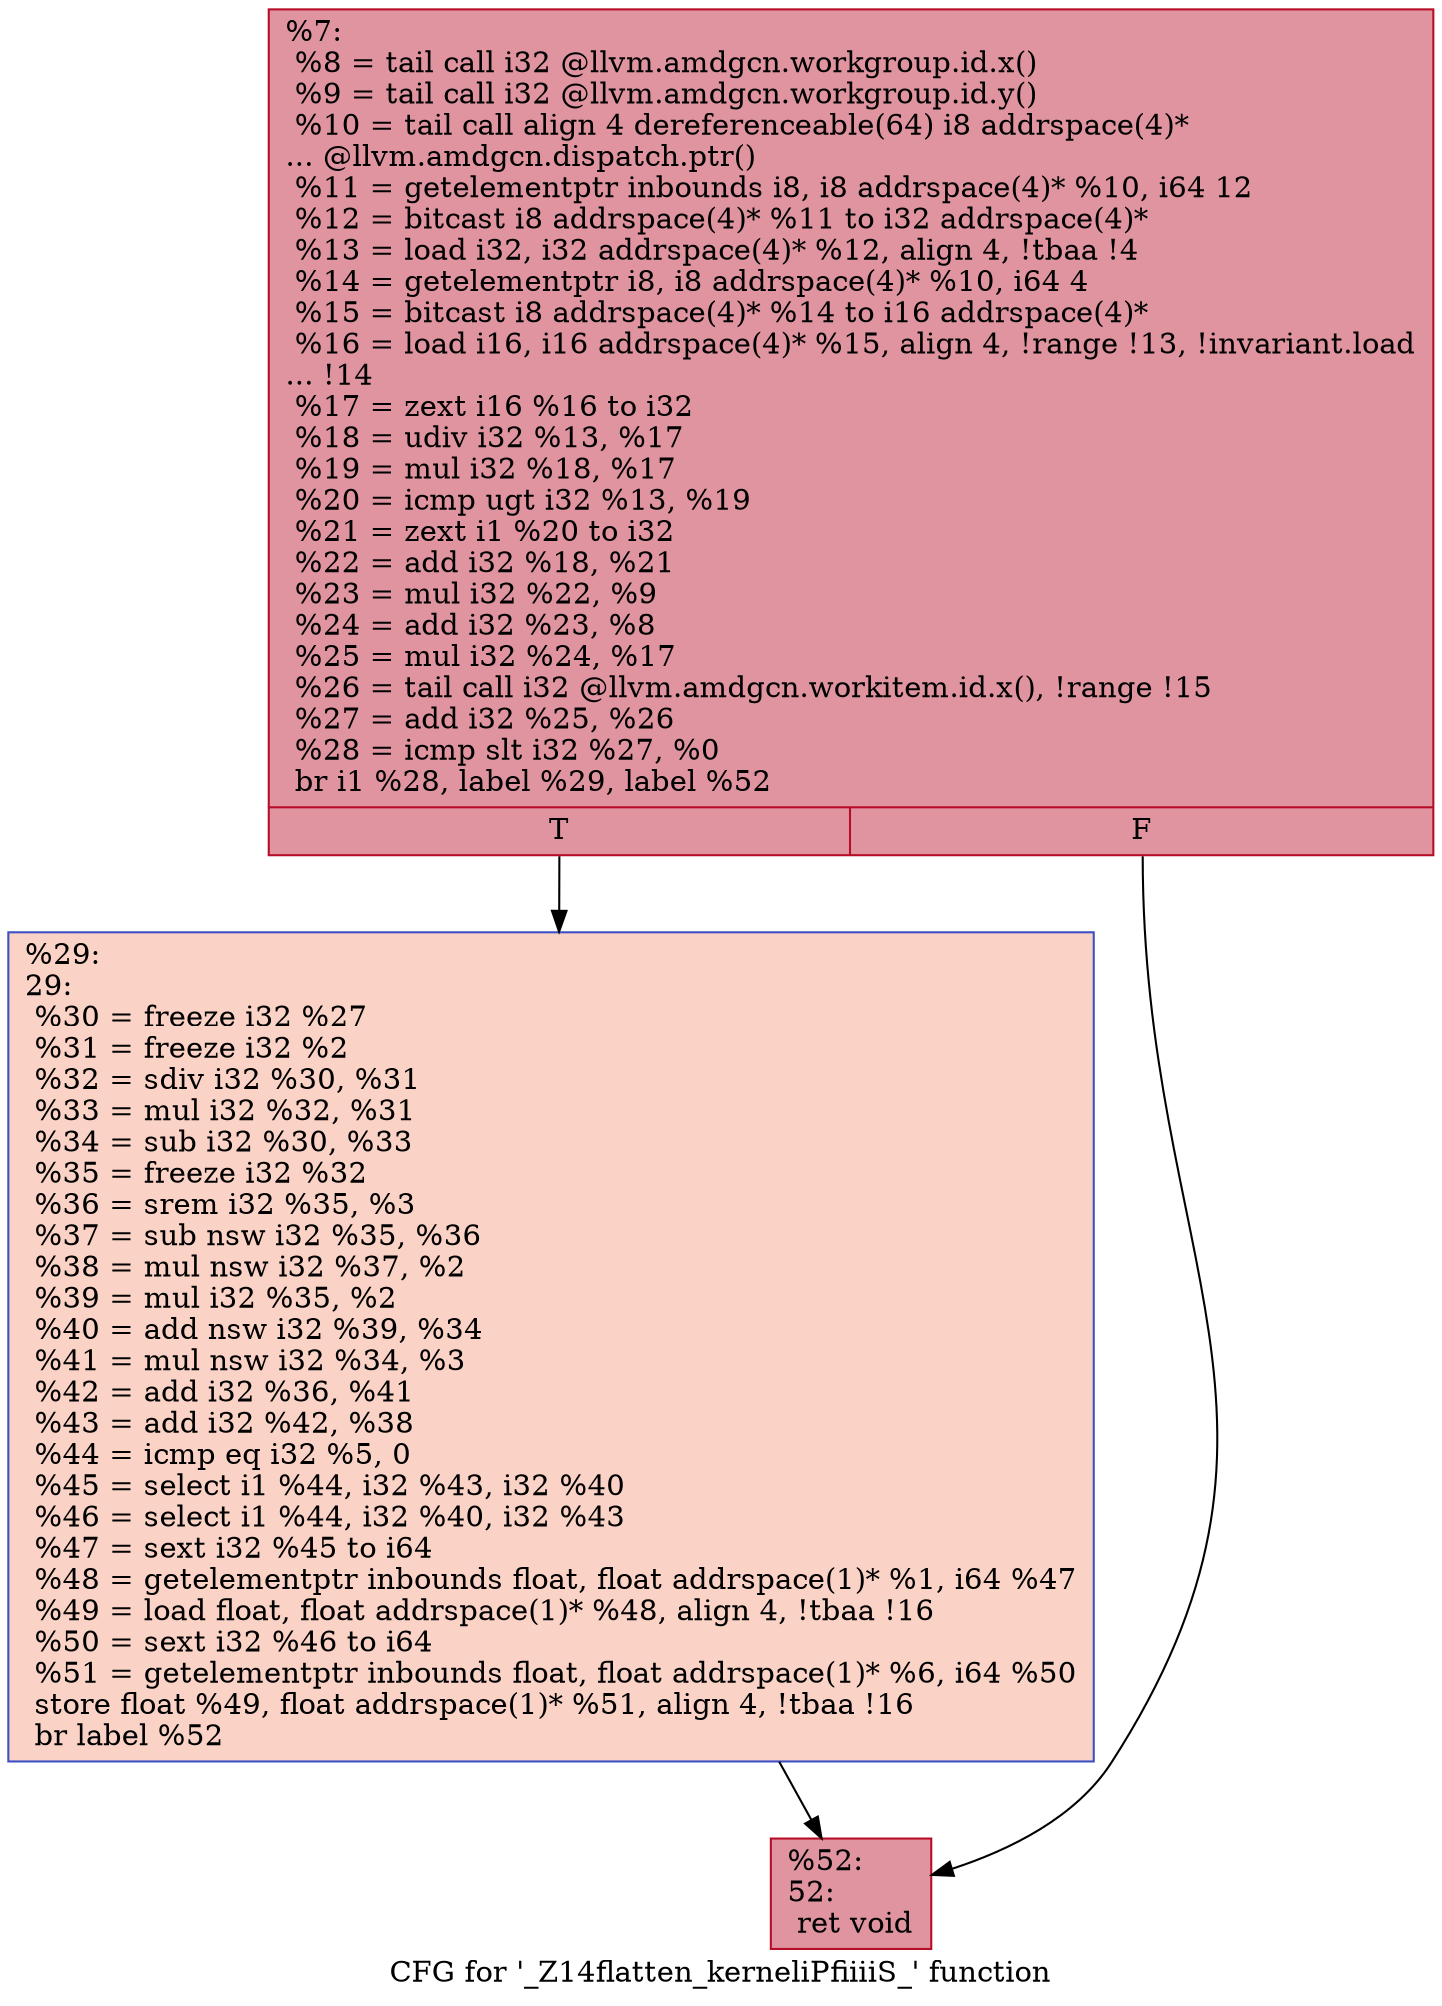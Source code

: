 digraph "CFG for '_Z14flatten_kerneliPfiiiiS_' function" {
	label="CFG for '_Z14flatten_kerneliPfiiiiS_' function";

	Node0x5714700 [shape=record,color="#b70d28ff", style=filled, fillcolor="#b70d2870",label="{%7:\l  %8 = tail call i32 @llvm.amdgcn.workgroup.id.x()\l  %9 = tail call i32 @llvm.amdgcn.workgroup.id.y()\l  %10 = tail call align 4 dereferenceable(64) i8 addrspace(4)*\l... @llvm.amdgcn.dispatch.ptr()\l  %11 = getelementptr inbounds i8, i8 addrspace(4)* %10, i64 12\l  %12 = bitcast i8 addrspace(4)* %11 to i32 addrspace(4)*\l  %13 = load i32, i32 addrspace(4)* %12, align 4, !tbaa !4\l  %14 = getelementptr i8, i8 addrspace(4)* %10, i64 4\l  %15 = bitcast i8 addrspace(4)* %14 to i16 addrspace(4)*\l  %16 = load i16, i16 addrspace(4)* %15, align 4, !range !13, !invariant.load\l... !14\l  %17 = zext i16 %16 to i32\l  %18 = udiv i32 %13, %17\l  %19 = mul i32 %18, %17\l  %20 = icmp ugt i32 %13, %19\l  %21 = zext i1 %20 to i32\l  %22 = add i32 %18, %21\l  %23 = mul i32 %22, %9\l  %24 = add i32 %23, %8\l  %25 = mul i32 %24, %17\l  %26 = tail call i32 @llvm.amdgcn.workitem.id.x(), !range !15\l  %27 = add i32 %25, %26\l  %28 = icmp slt i32 %27, %0\l  br i1 %28, label %29, label %52\l|{<s0>T|<s1>F}}"];
	Node0x5714700:s0 -> Node0x5716f30;
	Node0x5714700:s1 -> Node0x5716fc0;
	Node0x5716f30 [shape=record,color="#3d50c3ff", style=filled, fillcolor="#f59c7d70",label="{%29:\l29:                                               \l  %30 = freeze i32 %27\l  %31 = freeze i32 %2\l  %32 = sdiv i32 %30, %31\l  %33 = mul i32 %32, %31\l  %34 = sub i32 %30, %33\l  %35 = freeze i32 %32\l  %36 = srem i32 %35, %3\l  %37 = sub nsw i32 %35, %36\l  %38 = mul nsw i32 %37, %2\l  %39 = mul i32 %35, %2\l  %40 = add nsw i32 %39, %34\l  %41 = mul nsw i32 %34, %3\l  %42 = add i32 %36, %41\l  %43 = add i32 %42, %38\l  %44 = icmp eq i32 %5, 0\l  %45 = select i1 %44, i32 %43, i32 %40\l  %46 = select i1 %44, i32 %40, i32 %43\l  %47 = sext i32 %45 to i64\l  %48 = getelementptr inbounds float, float addrspace(1)* %1, i64 %47\l  %49 = load float, float addrspace(1)* %48, align 4, !tbaa !16\l  %50 = sext i32 %46 to i64\l  %51 = getelementptr inbounds float, float addrspace(1)* %6, i64 %50\l  store float %49, float addrspace(1)* %51, align 4, !tbaa !16\l  br label %52\l}"];
	Node0x5716f30 -> Node0x5716fc0;
	Node0x5716fc0 [shape=record,color="#b70d28ff", style=filled, fillcolor="#b70d2870",label="{%52:\l52:                                               \l  ret void\l}"];
}
